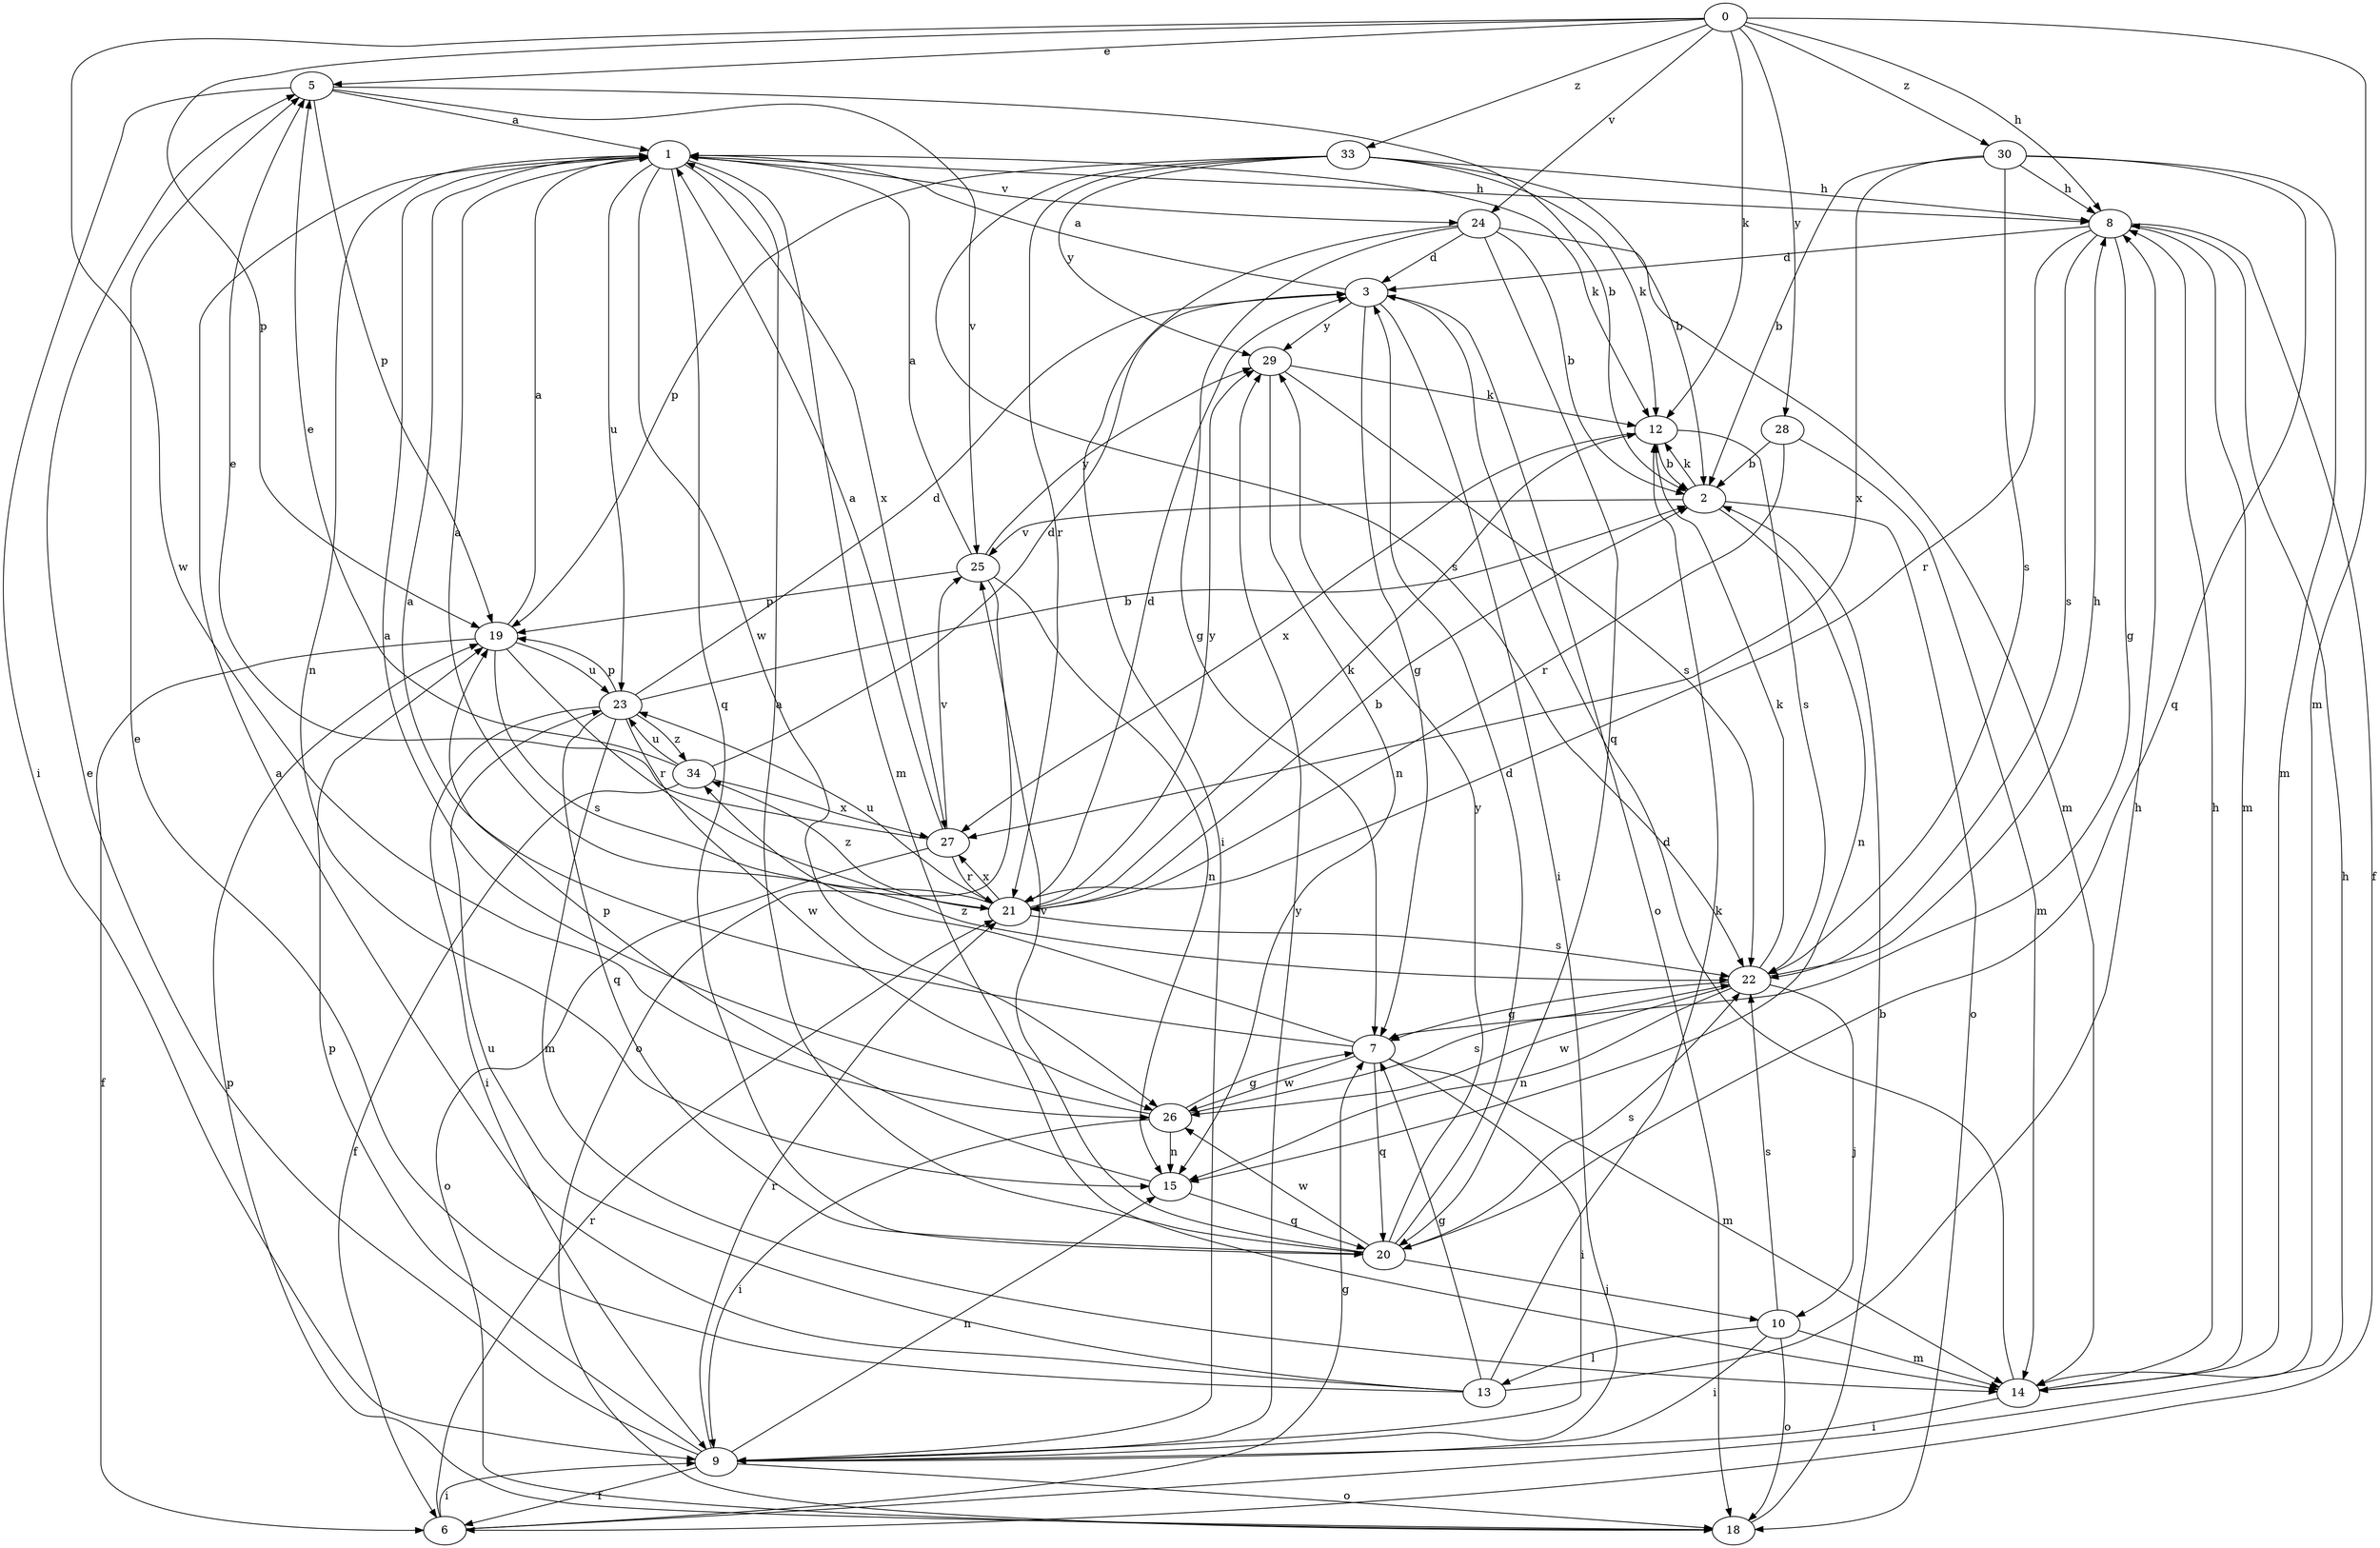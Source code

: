 strict digraph  {
0;
1;
2;
3;
5;
6;
7;
8;
9;
10;
12;
13;
14;
15;
18;
19;
20;
21;
22;
23;
24;
25;
26;
27;
28;
29;
30;
33;
34;
0 -> 5  [label=e];
0 -> 8  [label=h];
0 -> 12  [label=k];
0 -> 14  [label=m];
0 -> 19  [label=p];
0 -> 24  [label=v];
0 -> 26  [label=w];
0 -> 28  [label=y];
0 -> 30  [label=z];
0 -> 33  [label=z];
1 -> 8  [label=h];
1 -> 12  [label=k];
1 -> 14  [label=m];
1 -> 15  [label=n];
1 -> 20  [label=q];
1 -> 23  [label=u];
1 -> 24  [label=v];
1 -> 26  [label=w];
1 -> 27  [label=x];
2 -> 12  [label=k];
2 -> 15  [label=n];
2 -> 18  [label=o];
2 -> 25  [label=v];
3 -> 1  [label=a];
3 -> 7  [label=g];
3 -> 9  [label=i];
3 -> 18  [label=o];
3 -> 29  [label=y];
5 -> 1  [label=a];
5 -> 2  [label=b];
5 -> 9  [label=i];
5 -> 19  [label=p];
5 -> 25  [label=v];
6 -> 7  [label=g];
6 -> 8  [label=h];
6 -> 9  [label=i];
6 -> 21  [label=r];
7 -> 1  [label=a];
7 -> 9  [label=i];
7 -> 14  [label=m];
7 -> 20  [label=q];
7 -> 26  [label=w];
7 -> 34  [label=z];
8 -> 3  [label=d];
8 -> 6  [label=f];
8 -> 7  [label=g];
8 -> 14  [label=m];
8 -> 21  [label=r];
8 -> 22  [label=s];
9 -> 5  [label=e];
9 -> 6  [label=f];
9 -> 15  [label=n];
9 -> 18  [label=o];
9 -> 19  [label=p];
9 -> 21  [label=r];
9 -> 29  [label=y];
10 -> 9  [label=i];
10 -> 13  [label=l];
10 -> 14  [label=m];
10 -> 18  [label=o];
10 -> 22  [label=s];
12 -> 2  [label=b];
12 -> 22  [label=s];
12 -> 27  [label=x];
13 -> 1  [label=a];
13 -> 5  [label=e];
13 -> 7  [label=g];
13 -> 8  [label=h];
13 -> 12  [label=k];
13 -> 23  [label=u];
14 -> 3  [label=d];
14 -> 8  [label=h];
14 -> 9  [label=i];
15 -> 19  [label=p];
15 -> 20  [label=q];
18 -> 2  [label=b];
18 -> 19  [label=p];
19 -> 1  [label=a];
19 -> 6  [label=f];
19 -> 21  [label=r];
19 -> 22  [label=s];
19 -> 23  [label=u];
20 -> 1  [label=a];
20 -> 3  [label=d];
20 -> 10  [label=j];
20 -> 22  [label=s];
20 -> 25  [label=v];
20 -> 26  [label=w];
20 -> 29  [label=y];
21 -> 1  [label=a];
21 -> 2  [label=b];
21 -> 3  [label=d];
21 -> 12  [label=k];
21 -> 22  [label=s];
21 -> 23  [label=u];
21 -> 27  [label=x];
21 -> 29  [label=y];
21 -> 34  [label=z];
22 -> 7  [label=g];
22 -> 8  [label=h];
22 -> 10  [label=j];
22 -> 12  [label=k];
22 -> 15  [label=n];
22 -> 26  [label=w];
23 -> 2  [label=b];
23 -> 3  [label=d];
23 -> 9  [label=i];
23 -> 14  [label=m];
23 -> 19  [label=p];
23 -> 20  [label=q];
23 -> 26  [label=w];
23 -> 34  [label=z];
24 -> 2  [label=b];
24 -> 3  [label=d];
24 -> 7  [label=g];
24 -> 9  [label=i];
24 -> 14  [label=m];
24 -> 20  [label=q];
25 -> 1  [label=a];
25 -> 15  [label=n];
25 -> 18  [label=o];
25 -> 19  [label=p];
25 -> 29  [label=y];
26 -> 1  [label=a];
26 -> 7  [label=g];
26 -> 9  [label=i];
26 -> 15  [label=n];
26 -> 22  [label=s];
27 -> 1  [label=a];
27 -> 5  [label=e];
27 -> 18  [label=o];
27 -> 21  [label=r];
27 -> 25  [label=v];
28 -> 2  [label=b];
28 -> 14  [label=m];
28 -> 21  [label=r];
29 -> 12  [label=k];
29 -> 15  [label=n];
29 -> 22  [label=s];
30 -> 2  [label=b];
30 -> 8  [label=h];
30 -> 14  [label=m];
30 -> 20  [label=q];
30 -> 22  [label=s];
30 -> 27  [label=x];
33 -> 2  [label=b];
33 -> 8  [label=h];
33 -> 12  [label=k];
33 -> 19  [label=p];
33 -> 21  [label=r];
33 -> 22  [label=s];
33 -> 29  [label=y];
34 -> 3  [label=d];
34 -> 5  [label=e];
34 -> 6  [label=f];
34 -> 23  [label=u];
34 -> 27  [label=x];
}
